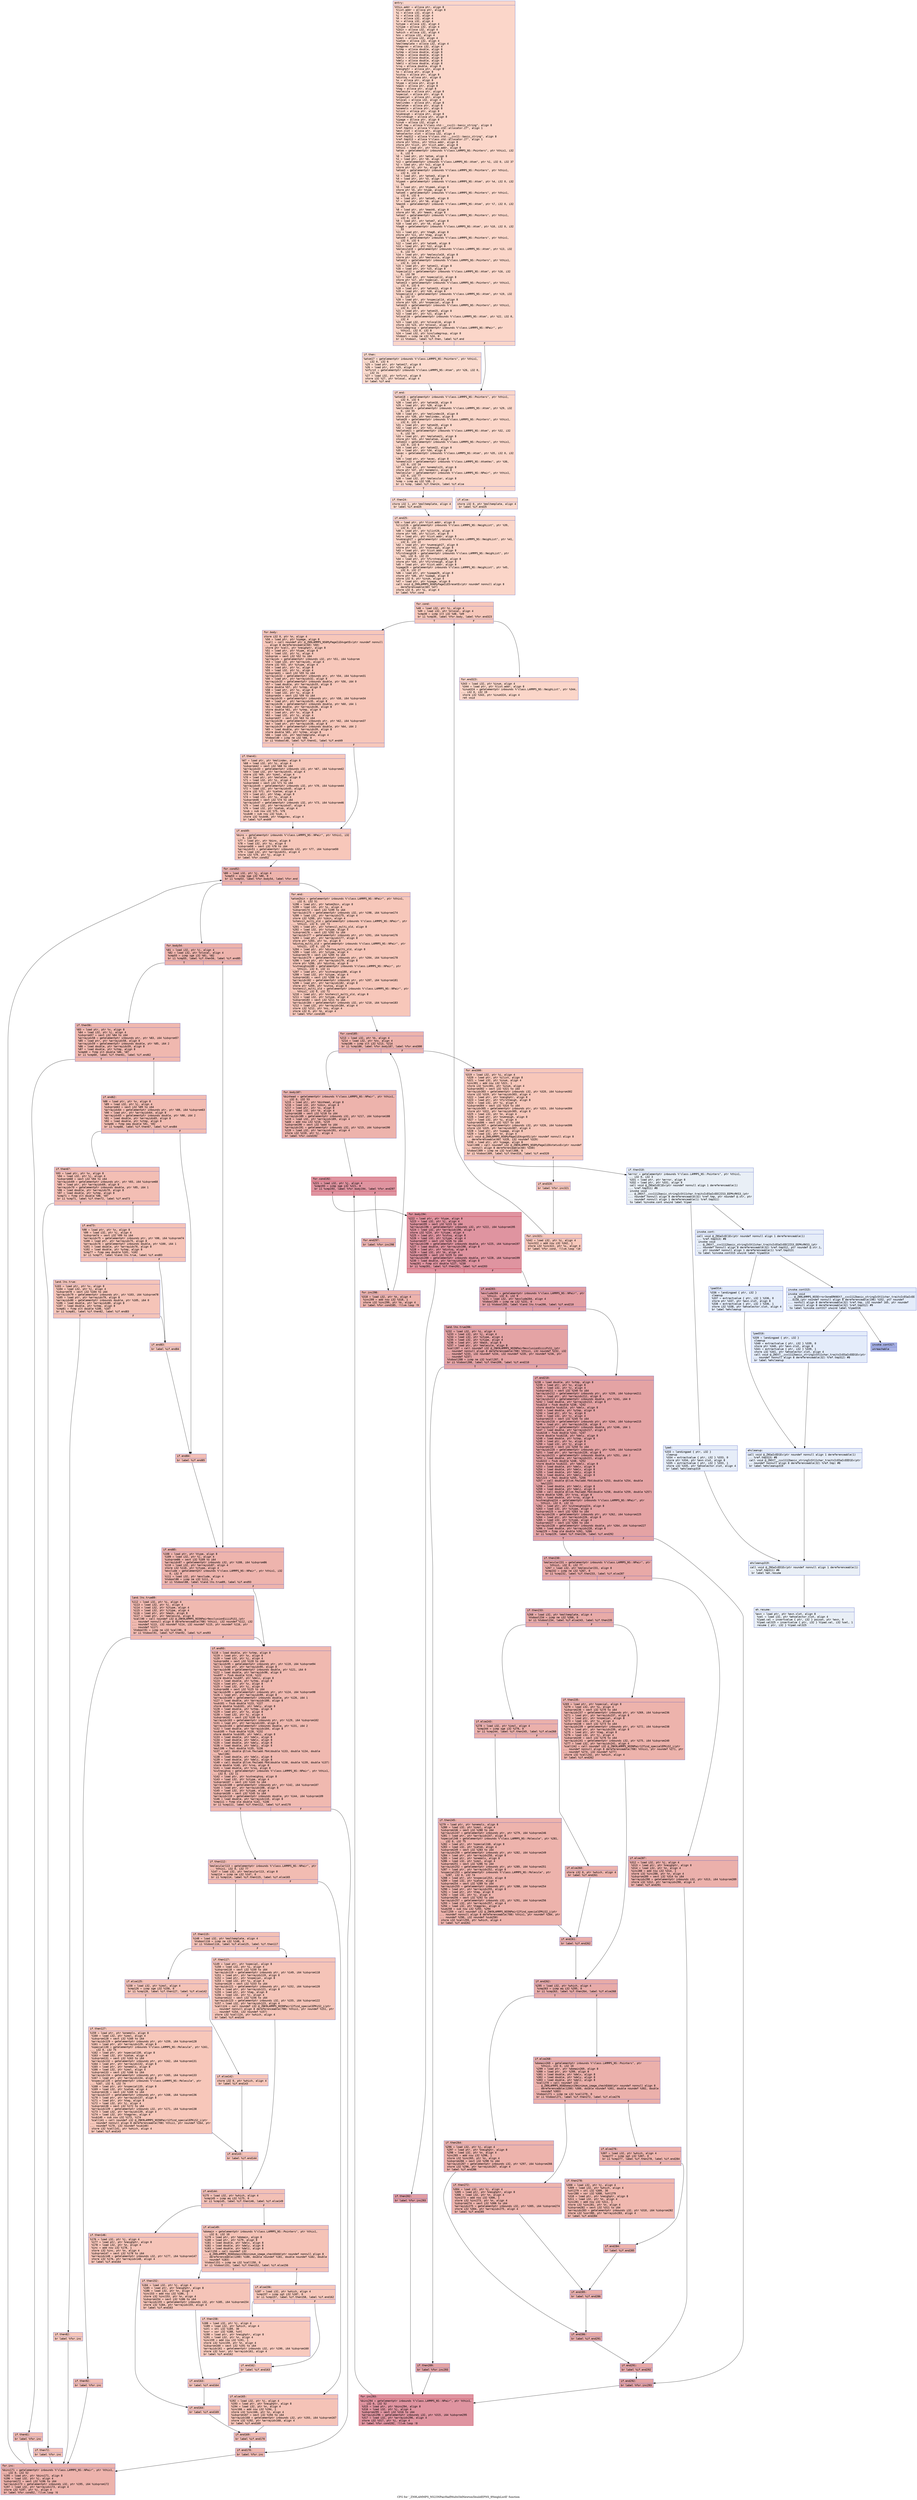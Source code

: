digraph "CFG for '_ZN9LAMMPS_NS23NPairHalfMultiOldNewton5buildEPNS_9NeighListE' function" {
	label="CFG for '_ZN9LAMMPS_NS23NPairHalfMultiOldNewton5buildEPNS_9NeighListE' function";

	Node0x55fd05c91c50 [shape=record,color="#3d50c3ff", style=filled, fillcolor="#f6a38570" fontname="Courier",label="{entry:\l|  %this.addr = alloca ptr, align 8\l  %list.addr = alloca ptr, align 8\l  %i = alloca i32, align 4\l  %j = alloca i32, align 4\l  %k = alloca i32, align 4\l  %n = alloca i32, align 4\l  %itype = alloca i32, align 4\l  %jtype = alloca i32, align 4\l  %ibin = alloca i32, align 4\l  %which = alloca i32, align 4\l  %ns = alloca i32, align 4\l  %imol = alloca i32, align 4\l  %iatom = alloca i32, align 4\l  %moltemplate = alloca i32, align 4\l  %tagprev = alloca i32, align 4\l  %xtmp = alloca double, align 8\l  %ytmp = alloca double, align 8\l  %ztmp = alloca double, align 8\l  %delx = alloca double, align 8\l  %dely = alloca double, align 8\l  %delz = alloca double, align 8\l  %rsq = alloca double, align 8\l  %neighptr = alloca ptr, align 8\l  %s = alloca ptr, align 8\l  %cutsq = alloca ptr, align 8\l  %distsq = alloca ptr, align 8\l  %x = alloca ptr, align 8\l  %type = alloca ptr, align 8\l  %mask = alloca ptr, align 8\l  %tag = alloca ptr, align 8\l  %molecule = alloca ptr, align 8\l  %special = alloca ptr, align 8\l  %nspecial = alloca ptr, align 8\l  %nlocal = alloca i32, align 4\l  %molindex = alloca ptr, align 8\l  %molatom = alloca ptr, align 8\l  %onemols = alloca ptr, align 8\l  %ilist = alloca ptr, align 8\l  %numneigh = alloca ptr, align 8\l  %firstneigh = alloca ptr, align 8\l  %ipage = alloca ptr, align 8\l  %inum = alloca i32, align 4\l  %ref.tmp = alloca %\"class.std::__cxx11::basic_string\", align 8\l  %ref.tmp311 = alloca %\"class.std::allocator.27\", align 1\l  %exn.slot = alloca ptr, align 8\l  %ehselector.slot = alloca i32, align 4\l  %ref.tmp312 = alloca %\"class.std::__cxx11::basic_string\", align 8\l  %ref.tmp313 = alloca %\"class.std::allocator.27\", align 1\l  store ptr %this, ptr %this.addr, align 8\l  store ptr %list, ptr %list.addr, align 8\l  %this1 = load ptr, ptr %this.addr, align 8\l  %atom = getelementptr inbounds %\"class.LAMMPS_NS::Pointers\", ptr %this1, i32\l... 0, i32 6\l  %0 = load ptr, ptr %atom, align 8\l  %1 = load ptr, ptr %0, align 8\l  %x2 = getelementptr inbounds %\"class.LAMMPS_NS::Atom\", ptr %1, i32 0, i32 37\l  %2 = load ptr, ptr %x2, align 8\l  store ptr %2, ptr %x, align 8\l  %atom3 = getelementptr inbounds %\"class.LAMMPS_NS::Pointers\", ptr %this1,\l... i32 0, i32 6\l  %3 = load ptr, ptr %atom3, align 8\l  %4 = load ptr, ptr %3, align 8\l  %type4 = getelementptr inbounds %\"class.LAMMPS_NS::Atom\", ptr %4, i32 0, i32\l... 34\l  %5 = load ptr, ptr %type4, align 8\l  store ptr %5, ptr %type, align 8\l  %atom5 = getelementptr inbounds %\"class.LAMMPS_NS::Pointers\", ptr %this1,\l... i32 0, i32 6\l  %6 = load ptr, ptr %atom5, align 8\l  %7 = load ptr, ptr %6, align 8\l  %mask6 = getelementptr inbounds %\"class.LAMMPS_NS::Atom\", ptr %7, i32 0, i32\l... 35\l  %8 = load ptr, ptr %mask6, align 8\l  store ptr %8, ptr %mask, align 8\l  %atom7 = getelementptr inbounds %\"class.LAMMPS_NS::Pointers\", ptr %this1,\l... i32 0, i32 6\l  %9 = load ptr, ptr %atom7, align 8\l  %10 = load ptr, ptr %9, align 8\l  %tag8 = getelementptr inbounds %\"class.LAMMPS_NS::Atom\", ptr %10, i32 0, i32\l... 33\l  %11 = load ptr, ptr %tag8, align 8\l  store ptr %11, ptr %tag, align 8\l  %atom9 = getelementptr inbounds %\"class.LAMMPS_NS::Pointers\", ptr %this1,\l... i32 0, i32 6\l  %12 = load ptr, ptr %atom9, align 8\l  %13 = load ptr, ptr %12, align 8\l  %molecule10 = getelementptr inbounds %\"class.LAMMPS_NS::Atom\", ptr %13, i32\l... 0, i32 54\l  %14 = load ptr, ptr %molecule10, align 8\l  store ptr %14, ptr %molecule, align 8\l  %atom11 = getelementptr inbounds %\"class.LAMMPS_NS::Pointers\", ptr %this1,\l... i32 0, i32 6\l  %15 = load ptr, ptr %atom11, align 8\l  %16 = load ptr, ptr %15, align 8\l  %special12 = getelementptr inbounds %\"class.LAMMPS_NS::Atom\", ptr %16, i32\l... 0, i32 58\l  %17 = load ptr, ptr %special12, align 8\l  store ptr %17, ptr %special, align 8\l  %atom13 = getelementptr inbounds %\"class.LAMMPS_NS::Pointers\", ptr %this1,\l... i32 0, i32 6\l  %18 = load ptr, ptr %atom13, align 8\l  %19 = load ptr, ptr %18, align 8\l  %nspecial14 = getelementptr inbounds %\"class.LAMMPS_NS::Atom\", ptr %19, i32\l... 0, i32 57\l  %20 = load ptr, ptr %nspecial14, align 8\l  store ptr %20, ptr %nspecial, align 8\l  %atom15 = getelementptr inbounds %\"class.LAMMPS_NS::Pointers\", ptr %this1,\l... i32 0, i32 6\l  %21 = load ptr, ptr %atom15, align 8\l  %22 = load ptr, ptr %21, align 8\l  %nlocal16 = getelementptr inbounds %\"class.LAMMPS_NS::Atom\", ptr %22, i32 0,\l... i32 4\l  %23 = load i32, ptr %nlocal16, align 8\l  store i32 %23, ptr %nlocal, align 4\l  %includegroup = getelementptr inbounds %\"class.LAMMPS_NS::NPair\", ptr\l... %this1, i32 0, i32 8\l  %24 = load i32, ptr %includegroup, align 8\l  %tobool = icmp ne i32 %24, 0\l  br i1 %tobool, label %if.then, label %if.end\l|{<s0>T|<s1>F}}"];
	Node0x55fd05c91c50:s0 -> Node0x55fd05c97640[tooltip="entry -> if.then\nProbability 62.50%" ];
	Node0x55fd05c91c50:s1 -> Node0x55fd05c976b0[tooltip="entry -> if.end\nProbability 37.50%" ];
	Node0x55fd05c97640 [shape=record,color="#3d50c3ff", style=filled, fillcolor="#f7ac8e70" fontname="Courier",label="{if.then:\l|  %atom17 = getelementptr inbounds %\"class.LAMMPS_NS::Pointers\", ptr %this1,\l... i32 0, i32 6\l  %25 = load ptr, ptr %atom17, align 8\l  %26 = load ptr, ptr %25, align 8\l  %nfirst = getelementptr inbounds %\"class.LAMMPS_NS::Atom\", ptr %26, i32 0,\l... i32 31\l  %27 = load i32, ptr %nfirst, align 8\l  store i32 %27, ptr %nlocal, align 4\l  br label %if.end\l}"];
	Node0x55fd05c97640 -> Node0x55fd05c976b0[tooltip="if.then -> if.end\nProbability 100.00%" ];
	Node0x55fd05c976b0 [shape=record,color="#3d50c3ff", style=filled, fillcolor="#f6a38570" fontname="Courier",label="{if.end:\l|  %atom18 = getelementptr inbounds %\"class.LAMMPS_NS::Pointers\", ptr %this1,\l... i32 0, i32 6\l  %28 = load ptr, ptr %atom18, align 8\l  %29 = load ptr, ptr %28, align 8\l  %molindex19 = getelementptr inbounds %\"class.LAMMPS_NS::Atom\", ptr %29, i32\l... 0, i32 55\l  %30 = load ptr, ptr %molindex19, align 8\l  store ptr %30, ptr %molindex, align 8\l  %atom20 = getelementptr inbounds %\"class.LAMMPS_NS::Pointers\", ptr %this1,\l... i32 0, i32 6\l  %31 = load ptr, ptr %atom20, align 8\l  %32 = load ptr, ptr %31, align 8\l  %molatom21 = getelementptr inbounds %\"class.LAMMPS_NS::Atom\", ptr %32, i32\l... 0, i32 56\l  %33 = load ptr, ptr %molatom21, align 8\l  store ptr %33, ptr %molatom, align 8\l  %atom22 = getelementptr inbounds %\"class.LAMMPS_NS::Pointers\", ptr %this1,\l... i32 0, i32 6\l  %34 = load ptr, ptr %atom22, align 8\l  %35 = load ptr, ptr %34, align 8\l  %avec = getelementptr inbounds %\"class.LAMMPS_NS::Atom\", ptr %35, i32 0, i32\l... 2\l  %36 = load ptr, ptr %avec, align 8\l  %onemols23 = getelementptr inbounds %\"class.LAMMPS_NS::AtomVec\", ptr %36,\l... i32 0, i32 24\l  %37 = load ptr, ptr %onemols23, align 8\l  store ptr %37, ptr %onemols, align 8\l  %molecular = getelementptr inbounds %\"class.LAMMPS_NS::NPair\", ptr %this1,\l... i32 0, i32 77\l  %38 = load i32, ptr %molecular, align 8\l  %cmp = icmp eq i32 %38, 2\l  br i1 %cmp, label %if.then24, label %if.else\l|{<s0>T|<s1>F}}"];
	Node0x55fd05c976b0:s0 -> Node0x55fd05c99900[tooltip="if.end -> if.then24\nProbability 50.00%" ];
	Node0x55fd05c976b0:s1 -> Node0x55fd05c99950[tooltip="if.end -> if.else\nProbability 50.00%" ];
	Node0x55fd05c99900 [shape=record,color="#3d50c3ff", style=filled, fillcolor="#f7ac8e70" fontname="Courier",label="{if.then24:\l|  store i32 1, ptr %moltemplate, align 4\l  br label %if.end25\l}"];
	Node0x55fd05c99900 -> Node0x55fd05c99b10[tooltip="if.then24 -> if.end25\nProbability 100.00%" ];
	Node0x55fd05c99950 [shape=record,color="#3d50c3ff", style=filled, fillcolor="#f7ac8e70" fontname="Courier",label="{if.else:\l|  store i32 0, ptr %moltemplate, align 4\l  br label %if.end25\l}"];
	Node0x55fd05c99950 -> Node0x55fd05c99b10[tooltip="if.else -> if.end25\nProbability 100.00%" ];
	Node0x55fd05c99b10 [shape=record,color="#3d50c3ff", style=filled, fillcolor="#f6a38570" fontname="Courier",label="{if.end25:\l|  %39 = load ptr, ptr %list.addr, align 8\l  %ilist26 = getelementptr inbounds %\"class.LAMMPS_NS::NeighList\", ptr %39,\l... i32 0, i32 21\l  %40 = load ptr, ptr %ilist26, align 8\l  store ptr %40, ptr %ilist, align 8\l  %41 = load ptr, ptr %list.addr, align 8\l  %numneigh27 = getelementptr inbounds %\"class.LAMMPS_NS::NeighList\", ptr %41,\l... i32 0, i32 22\l  %42 = load ptr, ptr %numneigh27, align 8\l  store ptr %42, ptr %numneigh, align 8\l  %43 = load ptr, ptr %list.addr, align 8\l  %firstneigh28 = getelementptr inbounds %\"class.LAMMPS_NS::NeighList\", ptr\l... %43, i32 0, i32 23\l  %44 = load ptr, ptr %firstneigh28, align 8\l  store ptr %44, ptr %firstneigh, align 8\l  %45 = load ptr, ptr %list.addr, align 8\l  %ipage29 = getelementptr inbounds %\"class.LAMMPS_NS::NeighList\", ptr %45,\l... i32 0, i32 27\l  %46 = load ptr, ptr %ipage29, align 8\l  store ptr %46, ptr %ipage, align 8\l  store i32 0, ptr %inum, align 4\l  %47 = load ptr, ptr %ipage, align 8\l  call void @_ZN9LAMMPS_NS6MyPageIiE5resetEv(ptr noundef nonnull align 8\l... dereferenceable(60) %47)\l  store i32 0, ptr %i, align 4\l  br label %for.cond\l}"];
	Node0x55fd05c99b10 -> Node0x55fd05c9b3b0[tooltip="if.end25 -> for.cond\nProbability 100.00%" ];
	Node0x55fd05c9b3b0 [shape=record,color="#3d50c3ff", style=filled, fillcolor="#ec7f6370" fontname="Courier",label="{for.cond:\l|  %48 = load i32, ptr %i, align 4\l  %49 = load i32, ptr %nlocal, align 4\l  %cmp30 = icmp slt i32 %48, %49\l  br i1 %cmp30, label %for.body, label %for.end323\l|{<s0>T|<s1>F}}"];
	Node0x55fd05c9b3b0:s0 -> Node0x55fd05c9b660[tooltip="for.cond -> for.body\nProbability 96.88%" ];
	Node0x55fd05c9b3b0:s1 -> Node0x55fd05c9b6e0[tooltip="for.cond -> for.end323\nProbability 3.12%" ];
	Node0x55fd05c9b660 [shape=record,color="#3d50c3ff", style=filled, fillcolor="#ec7f6370" fontname="Courier",label="{for.body:\l|  store i32 0, ptr %n, align 4\l  %50 = load ptr, ptr %ipage, align 8\l  %call = call noundef ptr @_ZN9LAMMPS_NS6MyPageIiE4vgetEv(ptr noundef nonnull\l... align 8 dereferenceable(60) %50)\l  store ptr %call, ptr %neighptr, align 8\l  %51 = load ptr, ptr %type, align 8\l  %52 = load i32, ptr %i, align 4\l  %idxprom = sext i32 %52 to i64\l  %arrayidx = getelementptr inbounds i32, ptr %51, i64 %idxprom\l  %53 = load i32, ptr %arrayidx, align 4\l  store i32 %53, ptr %itype, align 4\l  %54 = load ptr, ptr %x, align 8\l  %55 = load i32, ptr %i, align 4\l  %idxprom31 = sext i32 %55 to i64\l  %arrayidx32 = getelementptr inbounds ptr, ptr %54, i64 %idxprom31\l  %56 = load ptr, ptr %arrayidx32, align 8\l  %arrayidx33 = getelementptr inbounds double, ptr %56, i64 0\l  %57 = load double, ptr %arrayidx33, align 8\l  store double %57, ptr %xtmp, align 8\l  %58 = load ptr, ptr %x, align 8\l  %59 = load i32, ptr %i, align 4\l  %idxprom34 = sext i32 %59 to i64\l  %arrayidx35 = getelementptr inbounds ptr, ptr %58, i64 %idxprom34\l  %60 = load ptr, ptr %arrayidx35, align 8\l  %arrayidx36 = getelementptr inbounds double, ptr %60, i64 1\l  %61 = load double, ptr %arrayidx36, align 8\l  store double %61, ptr %ytmp, align 8\l  %62 = load ptr, ptr %x, align 8\l  %63 = load i32, ptr %i, align 4\l  %idxprom37 = sext i32 %63 to i64\l  %arrayidx38 = getelementptr inbounds ptr, ptr %62, i64 %idxprom37\l  %64 = load ptr, ptr %arrayidx38, align 8\l  %arrayidx39 = getelementptr inbounds double, ptr %64, i64 2\l  %65 = load double, ptr %arrayidx39, align 8\l  store double %65, ptr %ztmp, align 8\l  %66 = load i32, ptr %moltemplate, align 4\l  %tobool40 = icmp ne i32 %66, 0\l  br i1 %tobool40, label %if.then41, label %if.end49\l|{<s0>T|<s1>F}}"];
	Node0x55fd05c9b660:s0 -> Node0x55fd05c9d5c0[tooltip="for.body -> if.then41\nProbability 62.50%" ];
	Node0x55fd05c9b660:s1 -> Node0x55fd05c9d6a0[tooltip="for.body -> if.end49\nProbability 37.50%" ];
	Node0x55fd05c9d5c0 [shape=record,color="#3d50c3ff", style=filled, fillcolor="#ed836670" fontname="Courier",label="{if.then41:\l|  %67 = load ptr, ptr %molindex, align 8\l  %68 = load i32, ptr %i, align 4\l  %idxprom42 = sext i32 %68 to i64\l  %arrayidx43 = getelementptr inbounds i32, ptr %67, i64 %idxprom42\l  %69 = load i32, ptr %arrayidx43, align 4\l  store i32 %69, ptr %imol, align 4\l  %70 = load ptr, ptr %molatom, align 8\l  %71 = load i32, ptr %i, align 4\l  %idxprom44 = sext i32 %71 to i64\l  %arrayidx45 = getelementptr inbounds i32, ptr %70, i64 %idxprom44\l  %72 = load i32, ptr %arrayidx45, align 4\l  store i32 %72, ptr %iatom, align 4\l  %73 = load ptr, ptr %tag, align 8\l  %74 = load i32, ptr %i, align 4\l  %idxprom46 = sext i32 %74 to i64\l  %arrayidx47 = getelementptr inbounds i32, ptr %73, i64 %idxprom46\l  %75 = load i32, ptr %arrayidx47, align 4\l  %76 = load i32, ptr %iatom, align 4\l  %sub = sub nsw i32 %75, %76\l  %sub48 = sub nsw i32 %sub, 1\l  store i32 %sub48, ptr %tagprev, align 4\l  br label %if.end49\l}"];
	Node0x55fd05c9d5c0 -> Node0x55fd05c9d6a0[tooltip="if.then41 -> if.end49\nProbability 100.00%" ];
	Node0x55fd05c9d6a0 [shape=record,color="#3d50c3ff", style=filled, fillcolor="#ec7f6370" fontname="Courier",label="{if.end49:\l|  %bins = getelementptr inbounds %\"class.LAMMPS_NS::NPair\", ptr %this1, i32\l... 0, i32 52\l  %77 = load ptr, ptr %bins, align 8\l  %78 = load i32, ptr %i, align 4\l  %idxprom50 = sext i32 %78 to i64\l  %arrayidx51 = getelementptr inbounds i32, ptr %77, i64 %idxprom50\l  %79 = load i32, ptr %arrayidx51, align 4\l  store i32 %79, ptr %j, align 4\l  br label %for.cond52\l}"];
	Node0x55fd05c9d6a0 -> Node0x55fd05c9e9d0[tooltip="if.end49 -> for.cond52\nProbability 100.00%" ];
	Node0x55fd05c9e9d0 [shape=record,color="#3d50c3ff", style=filled, fillcolor="#d6524470" fontname="Courier",label="{for.cond52:\l|  %80 = load i32, ptr %j, align 4\l  %cmp53 = icmp sge i32 %80, 0\l  br i1 %cmp53, label %for.body54, label %for.end\l|{<s0>T|<s1>F}}"];
	Node0x55fd05c9e9d0:s0 -> Node0x55fd05c9ebf0[tooltip="for.cond52 -> for.body54\nProbability 96.88%" ];
	Node0x55fd05c9e9d0:s1 -> Node0x55fd05c9ec70[tooltip="for.cond52 -> for.end\nProbability 3.12%" ];
	Node0x55fd05c9ebf0 [shape=record,color="#3d50c3ff", style=filled, fillcolor="#d6524470" fontname="Courier",label="{for.body54:\l|  %81 = load i32, ptr %j, align 4\l  %82 = load i32, ptr %nlocal, align 4\l  %cmp55 = icmp sge i32 %81, %82\l  br i1 %cmp55, label %if.then56, label %if.end85\l|{<s0>T|<s1>F}}"];
	Node0x55fd05c9ebf0:s0 -> Node0x55fd05c9ef40[tooltip="for.body54 -> if.then56\nProbability 50.00%" ];
	Node0x55fd05c9ebf0:s1 -> Node0x55fd05c9efc0[tooltip="for.body54 -> if.end85\nProbability 50.00%" ];
	Node0x55fd05c9ef40 [shape=record,color="#3d50c3ff", style=filled, fillcolor="#dc5d4a70" fontname="Courier",label="{if.then56:\l|  %83 = load ptr, ptr %x, align 8\l  %84 = load i32, ptr %j, align 4\l  %idxprom57 = sext i32 %84 to i64\l  %arrayidx58 = getelementptr inbounds ptr, ptr %83, i64 %idxprom57\l  %85 = load ptr, ptr %arrayidx58, align 8\l  %arrayidx59 = getelementptr inbounds double, ptr %85, i64 2\l  %86 = load double, ptr %arrayidx59, align 8\l  %87 = load double, ptr %ztmp, align 8\l  %cmp60 = fcmp olt double %86, %87\l  br i1 %cmp60, label %if.then61, label %if.end62\l|{<s0>T|<s1>F}}"];
	Node0x55fd05c9ef40:s0 -> Node0x55fd05c9f6c0[tooltip="if.then56 -> if.then61\nProbability 50.00%" ];
	Node0x55fd05c9ef40:s1 -> Node0x55fd05c9f740[tooltip="if.then56 -> if.end62\nProbability 50.00%" ];
	Node0x55fd05c9f6c0 [shape=record,color="#3d50c3ff", style=filled, fillcolor="#e1675170" fontname="Courier",label="{if.then61:\l|  br label %for.inc\l}"];
	Node0x55fd05c9f6c0 -> Node0x55fd05c9f8d0[tooltip="if.then61 -> for.inc\nProbability 100.00%" ];
	Node0x55fd05c9f740 [shape=record,color="#3d50c3ff", style=filled, fillcolor="#e1675170" fontname="Courier",label="{if.end62:\l|  %88 = load ptr, ptr %x, align 8\l  %89 = load i32, ptr %j, align 4\l  %idxprom63 = sext i32 %89 to i64\l  %arrayidx64 = getelementptr inbounds ptr, ptr %88, i64 %idxprom63\l  %90 = load ptr, ptr %arrayidx64, align 8\l  %arrayidx65 = getelementptr inbounds double, ptr %90, i64 2\l  %91 = load double, ptr %arrayidx65, align 8\l  %92 = load double, ptr %ztmp, align 8\l  %cmp66 = fcmp oeq double %91, %92\l  br i1 %cmp66, label %if.then67, label %if.end84\l|{<s0>T|<s1>F}}"];
	Node0x55fd05c9f740:s0 -> Node0x55fd05c9ff20[tooltip="if.end62 -> if.then67\nProbability 62.50%" ];
	Node0x55fd05c9f740:s1 -> Node0x55fd05c9ffa0[tooltip="if.end62 -> if.end84\nProbability 37.50%" ];
	Node0x55fd05c9ff20 [shape=record,color="#3d50c3ff", style=filled, fillcolor="#e36c5570" fontname="Courier",label="{if.then67:\l|  %93 = load ptr, ptr %x, align 8\l  %94 = load i32, ptr %j, align 4\l  %idxprom68 = sext i32 %94 to i64\l  %arrayidx69 = getelementptr inbounds ptr, ptr %93, i64 %idxprom68\l  %95 = load ptr, ptr %arrayidx69, align 8\l  %arrayidx70 = getelementptr inbounds double, ptr %95, i64 1\l  %96 = load double, ptr %arrayidx70, align 8\l  %97 = load double, ptr %ytmp, align 8\l  %cmp71 = fcmp olt double %96, %97\l  br i1 %cmp71, label %if.then72, label %if.end73\l|{<s0>T|<s1>F}}"];
	Node0x55fd05c9ff20:s0 -> Node0x55fd05c9ab90[tooltip="if.then67 -> if.then72\nProbability 50.00%" ];
	Node0x55fd05c9ff20:s1 -> Node0x55fd05c9ac10[tooltip="if.then67 -> if.end73\nProbability 50.00%" ];
	Node0x55fd05c9ab90 [shape=record,color="#3d50c3ff", style=filled, fillcolor="#e8765c70" fontname="Courier",label="{if.then72:\l|  br label %for.inc\l}"];
	Node0x55fd05c9ab90 -> Node0x55fd05c9f8d0[tooltip="if.then72 -> for.inc\nProbability 100.00%" ];
	Node0x55fd05c9ac10 [shape=record,color="#3d50c3ff", style=filled, fillcolor="#e8765c70" fontname="Courier",label="{if.end73:\l|  %98 = load ptr, ptr %x, align 8\l  %99 = load i32, ptr %j, align 4\l  %idxprom74 = sext i32 %99 to i64\l  %arrayidx75 = getelementptr inbounds ptr, ptr %98, i64 %idxprom74\l  %100 = load ptr, ptr %arrayidx75, align 8\l  %arrayidx76 = getelementptr inbounds double, ptr %100, i64 1\l  %101 = load double, ptr %arrayidx76, align 8\l  %102 = load double, ptr %ytmp, align 8\l  %cmp77 = fcmp oeq double %101, %102\l  br i1 %cmp77, label %land.lhs.true, label %if.end83\l|{<s0>T|<s1>F}}"];
	Node0x55fd05c9ac10:s0 -> Node0x55fd05ca1690[tooltip="if.end73 -> land.lhs.true\nProbability 62.50%" ];
	Node0x55fd05c9ac10:s1 -> Node0x55fd05ca1710[tooltip="if.end73 -> if.end83\nProbability 37.50%" ];
	Node0x55fd05ca1690 [shape=record,color="#3d50c3ff", style=filled, fillcolor="#e97a5f70" fontname="Courier",label="{land.lhs.true:\l|  %103 = load ptr, ptr %x, align 8\l  %104 = load i32, ptr %j, align 4\l  %idxprom78 = sext i32 %104 to i64\l  %arrayidx79 = getelementptr inbounds ptr, ptr %103, i64 %idxprom78\l  %105 = load ptr, ptr %arrayidx79, align 8\l  %arrayidx80 = getelementptr inbounds double, ptr %105, i64 0\l  %106 = load double, ptr %arrayidx80, align 8\l  %107 = load double, ptr %xtmp, align 8\l  %cmp81 = fcmp olt double %106, %107\l  br i1 %cmp81, label %if.then82, label %if.end83\l|{<s0>T|<s1>F}}"];
	Node0x55fd05ca1690:s0 -> Node0x55fd05ca1db0[tooltip="land.lhs.true -> if.then82\nProbability 50.00%" ];
	Node0x55fd05ca1690:s1 -> Node0x55fd05ca1710[tooltip="land.lhs.true -> if.end83\nProbability 50.00%" ];
	Node0x55fd05ca1db0 [shape=record,color="#3d50c3ff", style=filled, fillcolor="#ed836670" fontname="Courier",label="{if.then82:\l|  br label %for.inc\l}"];
	Node0x55fd05ca1db0 -> Node0x55fd05c9f8d0[tooltip="if.then82 -> for.inc\nProbability 100.00%" ];
	Node0x55fd05ca1710 [shape=record,color="#3d50c3ff", style=filled, fillcolor="#e97a5f70" fontname="Courier",label="{if.end83:\l|  br label %if.end84\l}"];
	Node0x55fd05ca1710 -> Node0x55fd05c9ffa0[tooltip="if.end83 -> if.end84\nProbability 100.00%" ];
	Node0x55fd05c9ffa0 [shape=record,color="#3d50c3ff", style=filled, fillcolor="#e36c5570" fontname="Courier",label="{if.end84:\l|  br label %if.end85\l}"];
	Node0x55fd05c9ffa0 -> Node0x55fd05c9efc0[tooltip="if.end84 -> if.end85\nProbability 100.00%" ];
	Node0x55fd05c9efc0 [shape=record,color="#3d50c3ff", style=filled, fillcolor="#d8564670" fontname="Courier",label="{if.end85:\l|  %108 = load ptr, ptr %type, align 8\l  %109 = load i32, ptr %j, align 4\l  %idxprom86 = sext i32 %109 to i64\l  %arrayidx87 = getelementptr inbounds i32, ptr %108, i64 %idxprom86\l  %110 = load i32, ptr %arrayidx87, align 4\l  store i32 %110, ptr %jtype, align 4\l  %exclude = getelementptr inbounds %\"class.LAMMPS_NS::NPair\", ptr %this1, i32\l... 0, i32 9\l  %111 = load i32, ptr %exclude, align 4\l  %tobool88 = icmp ne i32 %111, 0\l  br i1 %tobool88, label %land.lhs.true89, label %if.end93\l|{<s0>T|<s1>F}}"];
	Node0x55fd05c9efc0:s0 -> Node0x55fd05ca2610[tooltip="if.end85 -> land.lhs.true89\nProbability 62.50%" ];
	Node0x55fd05c9efc0:s1 -> Node0x55fd05ca2690[tooltip="if.end85 -> if.end93\nProbability 37.50%" ];
	Node0x55fd05ca2610 [shape=record,color="#3d50c3ff", style=filled, fillcolor="#de614d70" fontname="Courier",label="{land.lhs.true89:\l|  %112 = load i32, ptr %i, align 4\l  %113 = load i32, ptr %j, align 4\l  %114 = load i32, ptr %itype, align 4\l  %115 = load i32, ptr %jtype, align 4\l  %116 = load ptr, ptr %mask, align 8\l  %117 = load ptr, ptr %molecule, align 8\l  %call90 = call noundef i32 @_ZNK9LAMMPS_NS5NPair9exclusionEiiiiPiS1_(ptr\l... noundef nonnull align 8 dereferenceable(708) %this1, i32 noundef %112, i32\l... noundef %113, i32 noundef %114, i32 noundef %115, ptr noundef %116, ptr\l... noundef %117)\l  %tobool91 = icmp ne i32 %call90, 0\l  br i1 %tobool91, label %if.then92, label %if.end93\l|{<s0>T|<s1>F}}"];
	Node0x55fd05ca2610:s0 -> Node0x55fd05ca2df0[tooltip="land.lhs.true89 -> if.then92\nProbability 62.50%" ];
	Node0x55fd05ca2610:s1 -> Node0x55fd05ca2690[tooltip="land.lhs.true89 -> if.end93\nProbability 37.50%" ];
	Node0x55fd05ca2df0 [shape=record,color="#3d50c3ff", style=filled, fillcolor="#e1675170" fontname="Courier",label="{if.then92:\l|  br label %for.inc\l}"];
	Node0x55fd05ca2df0 -> Node0x55fd05c9f8d0[tooltip="if.then92 -> for.inc\nProbability 100.00%" ];
	Node0x55fd05ca2690 [shape=record,color="#3d50c3ff", style=filled, fillcolor="#de614d70" fontname="Courier",label="{if.end93:\l|  %118 = load double, ptr %xtmp, align 8\l  %119 = load ptr, ptr %x, align 8\l  %120 = load i32, ptr %j, align 4\l  %idxprom94 = sext i32 %120 to i64\l  %arrayidx95 = getelementptr inbounds ptr, ptr %119, i64 %idxprom94\l  %121 = load ptr, ptr %arrayidx95, align 8\l  %arrayidx96 = getelementptr inbounds double, ptr %121, i64 0\l  %122 = load double, ptr %arrayidx96, align 8\l  %sub97 = fsub double %118, %122\l  store double %sub97, ptr %delx, align 8\l  %123 = load double, ptr %ytmp, align 8\l  %124 = load ptr, ptr %x, align 8\l  %125 = load i32, ptr %j, align 4\l  %idxprom98 = sext i32 %125 to i64\l  %arrayidx99 = getelementptr inbounds ptr, ptr %124, i64 %idxprom98\l  %126 = load ptr, ptr %arrayidx99, align 8\l  %arrayidx100 = getelementptr inbounds double, ptr %126, i64 1\l  %127 = load double, ptr %arrayidx100, align 8\l  %sub101 = fsub double %123, %127\l  store double %sub101, ptr %dely, align 8\l  %128 = load double, ptr %ztmp, align 8\l  %129 = load ptr, ptr %x, align 8\l  %130 = load i32, ptr %j, align 4\l  %idxprom102 = sext i32 %130 to i64\l  %arrayidx103 = getelementptr inbounds ptr, ptr %129, i64 %idxprom102\l  %131 = load ptr, ptr %arrayidx103, align 8\l  %arrayidx104 = getelementptr inbounds double, ptr %131, i64 2\l  %132 = load double, ptr %arrayidx104, align 8\l  %sub105 = fsub double %128, %132\l  store double %sub105, ptr %delz, align 8\l  %133 = load double, ptr %delx, align 8\l  %134 = load double, ptr %delx, align 8\l  %135 = load double, ptr %dely, align 8\l  %136 = load double, ptr %dely, align 8\l  %mul106 = fmul double %135, %136\l  %137 = call double @llvm.fmuladd.f64(double %133, double %134, double\l... %mul106)\l  %138 = load double, ptr %delz, align 8\l  %139 = load double, ptr %delz, align 8\l  %140 = call double @llvm.fmuladd.f64(double %138, double %139, double %137)\l  store double %140, ptr %rsq, align 8\l  %141 = load double, ptr %rsq, align 8\l  %cutneighsq = getelementptr inbounds %\"class.LAMMPS_NS::NPair\", ptr %this1,\l... i32 0, i32 11\l  %142 = load ptr, ptr %cutneighsq, align 8\l  %143 = load i32, ptr %itype, align 4\l  %idxprom107 = sext i32 %143 to i64\l  %arrayidx108 = getelementptr inbounds ptr, ptr %142, i64 %idxprom107\l  %144 = load ptr, ptr %arrayidx108, align 8\l  %145 = load i32, ptr %jtype, align 4\l  %idxprom109 = sext i32 %145 to i64\l  %arrayidx110 = getelementptr inbounds double, ptr %144, i64 %idxprom109\l  %146 = load double, ptr %arrayidx110, align 8\l  %cmp111 = fcmp ole double %141, %146\l  br i1 %cmp111, label %if.then112, label %if.end170\l|{<s0>T|<s1>F}}"];
	Node0x55fd05ca2690:s0 -> Node0x55fd05ca5f20[tooltip="if.end93 -> if.then112\nProbability 50.00%" ];
	Node0x55fd05ca2690:s1 -> Node0x55fd05ca5fa0[tooltip="if.end93 -> if.end170\nProbability 50.00%" ];
	Node0x55fd05ca5f20 [shape=record,color="#3d50c3ff", style=filled, fillcolor="#e1675170" fontname="Courier",label="{if.then112:\l|  %molecular113 = getelementptr inbounds %\"class.LAMMPS_NS::NPair\", ptr\l... %this1, i32 0, i32 77\l  %147 = load i32, ptr %molecular113, align 8\l  %cmp114 = icmp ne i32 %147, 0\l  br i1 %cmp114, label %if.then115, label %if.else165\l|{<s0>T|<s1>F}}"];
	Node0x55fd05ca5f20:s0 -> Node0x55fd05ca62d0[tooltip="if.then112 -> if.then115\nProbability 62.50%" ];
	Node0x55fd05ca5f20:s1 -> Node0x55fd05ca6350[tooltip="if.then112 -> if.else165\nProbability 37.50%" ];
	Node0x55fd05ca62d0 [shape=record,color="#3d50c3ff", style=filled, fillcolor="#e5705870" fontname="Courier",label="{if.then115:\l|  %148 = load i32, ptr %moltemplate, align 4\l  %tobool116 = icmp ne i32 %148, 0\l  br i1 %tobool116, label %if.else125, label %if.then117\l|{<s0>T|<s1>F}}"];
	Node0x55fd05ca62d0:s0 -> Node0x55fd05ca6620[tooltip="if.then115 -> if.else125\nProbability 62.50%" ];
	Node0x55fd05ca62d0:s1 -> Node0x55fd05c9be50[tooltip="if.then115 -> if.then117\nProbability 37.50%" ];
	Node0x55fd05c9be50 [shape=record,color="#3d50c3ff", style=filled, fillcolor="#e97a5f70" fontname="Courier",label="{if.then117:\l|  %149 = load ptr, ptr %special, align 8\l  %150 = load i32, ptr %i, align 4\l  %idxprom118 = sext i32 %150 to i64\l  %arrayidx119 = getelementptr inbounds ptr, ptr %149, i64 %idxprom118\l  %151 = load ptr, ptr %arrayidx119, align 8\l  %152 = load ptr, ptr %nspecial, align 8\l  %153 = load i32, ptr %i, align 4\l  %idxprom120 = sext i32 %153 to i64\l  %arrayidx121 = getelementptr inbounds ptr, ptr %152, i64 %idxprom120\l  %154 = load ptr, ptr %arrayidx121, align 8\l  %155 = load ptr, ptr %tag, align 8\l  %156 = load i32, ptr %j, align 4\l  %idxprom122 = sext i32 %156 to i64\l  %arrayidx123 = getelementptr inbounds i32, ptr %155, i64 %idxprom122\l  %157 = load i32, ptr %arrayidx123, align 4\l  %call124 = call noundef i32 @_ZNK9LAMMPS_NS5NPair12find_specialEPKiS2_i(ptr\l... noundef nonnull align 8 dereferenceable(708) %this1, ptr noundef %151, ptr\l... noundef %154, i32 noundef %157)\l  store i32 %call124, ptr %which, align 4\l  br label %if.end144\l}"];
	Node0x55fd05c9be50 -> Node0x55fd05ca7fc0[tooltip="if.then117 -> if.end144\nProbability 100.00%" ];
	Node0x55fd05ca6620 [shape=record,color="#3d50c3ff", style=filled, fillcolor="#e8765c70" fontname="Courier",label="{if.else125:\l|  %158 = load i32, ptr %imol, align 4\l  %cmp126 = icmp sge i32 %158, 0\l  br i1 %cmp126, label %if.then127, label %if.else142\l|{<s0>T|<s1>F}}"];
	Node0x55fd05ca6620:s0 -> Node0x55fd05ca81f0[tooltip="if.else125 -> if.then127\nProbability 50.00%" ];
	Node0x55fd05ca6620:s1 -> Node0x55fd05ca8270[tooltip="if.else125 -> if.else142\nProbability 50.00%" ];
	Node0x55fd05ca81f0 [shape=record,color="#3d50c3ff", style=filled, fillcolor="#ec7f6370" fontname="Courier",label="{if.then127:\l|  %159 = load ptr, ptr %onemols, align 8\l  %160 = load i32, ptr %imol, align 4\l  %idxprom128 = sext i32 %160 to i64\l  %arrayidx129 = getelementptr inbounds ptr, ptr %159, i64 %idxprom128\l  %161 = load ptr, ptr %arrayidx129, align 8\l  %special130 = getelementptr inbounds %\"class.LAMMPS_NS::Molecule\", ptr %161,\l... i32 0, i32 75\l  %162 = load ptr, ptr %special130, align 8\l  %163 = load i32, ptr %iatom, align 4\l  %idxprom131 = sext i32 %163 to i64\l  %arrayidx132 = getelementptr inbounds ptr, ptr %162, i64 %idxprom131\l  %164 = load ptr, ptr %arrayidx132, align 8\l  %165 = load ptr, ptr %onemols, align 8\l  %166 = load i32, ptr %imol, align 4\l  %idxprom133 = sext i32 %166 to i64\l  %arrayidx134 = getelementptr inbounds ptr, ptr %165, i64 %idxprom133\l  %167 = load ptr, ptr %arrayidx134, align 8\l  %nspecial135 = getelementptr inbounds %\"class.LAMMPS_NS::Molecule\", ptr\l... %167, i32 0, i32 74\l  %168 = load ptr, ptr %nspecial135, align 8\l  %169 = load i32, ptr %iatom, align 4\l  %idxprom136 = sext i32 %169 to i64\l  %arrayidx137 = getelementptr inbounds ptr, ptr %168, i64 %idxprom136\l  %170 = load ptr, ptr %arrayidx137, align 8\l  %171 = load ptr, ptr %tag, align 8\l  %172 = load i32, ptr %j, align 4\l  %idxprom138 = sext i32 %172 to i64\l  %arrayidx139 = getelementptr inbounds i32, ptr %171, i64 %idxprom138\l  %173 = load i32, ptr %arrayidx139, align 4\l  %174 = load i32, ptr %tagprev, align 4\l  %sub140 = sub nsw i32 %173, %174\l  %call141 = call noundef i32 @_ZNK9LAMMPS_NS5NPair12find_specialEPKiS2_i(ptr\l... noundef nonnull align 8 dereferenceable(708) %this1, ptr noundef %164, ptr\l... noundef %170, i32 noundef %sub140)\l  store i32 %call141, ptr %which, align 4\l  br label %if.end143\l}"];
	Node0x55fd05ca81f0 -> Node0x55fd05ca98c0[tooltip="if.then127 -> if.end143\nProbability 100.00%" ];
	Node0x55fd05ca8270 [shape=record,color="#3d50c3ff", style=filled, fillcolor="#ec7f6370" fontname="Courier",label="{if.else142:\l|  store i32 0, ptr %which, align 4\l  br label %if.end143\l}"];
	Node0x55fd05ca8270 -> Node0x55fd05ca98c0[tooltip="if.else142 -> if.end143\nProbability 100.00%" ];
	Node0x55fd05ca98c0 [shape=record,color="#3d50c3ff", style=filled, fillcolor="#e8765c70" fontname="Courier",label="{if.end143:\l|  br label %if.end144\l}"];
	Node0x55fd05ca98c0 -> Node0x55fd05ca7fc0[tooltip="if.end143 -> if.end144\nProbability 100.00%" ];
	Node0x55fd05ca7fc0 [shape=record,color="#3d50c3ff", style=filled, fillcolor="#e5705870" fontname="Courier",label="{if.end144:\l|  %175 = load i32, ptr %which, align 4\l  %cmp145 = icmp eq i32 %175, 0\l  br i1 %cmp145, label %if.then146, label %if.else149\l|{<s0>T|<s1>F}}"];
	Node0x55fd05ca7fc0:s0 -> Node0x55fd05ca9c10[tooltip="if.end144 -> if.then146\nProbability 37.50%" ];
	Node0x55fd05ca7fc0:s1 -> Node0x55fd05ca9c90[tooltip="if.end144 -> if.else149\nProbability 62.50%" ];
	Node0x55fd05ca9c10 [shape=record,color="#3d50c3ff", style=filled, fillcolor="#e97a5f70" fontname="Courier",label="{if.then146:\l|  %176 = load i32, ptr %j, align 4\l  %177 = load ptr, ptr %neighptr, align 8\l  %178 = load i32, ptr %n, align 4\l  %inc = add nsw i32 %178, 1\l  store i32 %inc, ptr %n, align 4\l  %idxprom147 = sext i32 %178 to i64\l  %arrayidx148 = getelementptr inbounds i32, ptr %177, i64 %idxprom147\l  store i32 %176, ptr %arrayidx148, align 4\l  br label %if.end164\l}"];
	Node0x55fd05ca9c10 -> Node0x55fd05caa2a0[tooltip="if.then146 -> if.end164\nProbability 100.00%" ];
	Node0x55fd05ca9c90 [shape=record,color="#3d50c3ff", style=filled, fillcolor="#e8765c70" fontname="Courier",label="{if.else149:\l|  %domain = getelementptr inbounds %\"class.LAMMPS_NS::Pointers\", ptr %this1,\l... i32 0, i32 10\l  %179 = load ptr, ptr %domain, align 8\l  %180 = load ptr, ptr %179, align 8\l  %181 = load double, ptr %delx, align 8\l  %182 = load double, ptr %dely, align 8\l  %183 = load double, ptr %delz, align 8\l  %call150 = call noundef i32\l... @_ZN9LAMMPS_NS6Domain19minimum_image_checkEddd(ptr noundef nonnull align 8\l... dereferenceable(1200) %180, double noundef %181, double noundef %182, double\l... noundef %183)\l  %tobool151 = icmp ne i32 %call150, 0\l  br i1 %tobool151, label %if.then152, label %if.else156\l|{<s0>T|<s1>F}}"];
	Node0x55fd05ca9c90:s0 -> Node0x55fd05caa9f0[tooltip="if.else149 -> if.then152\nProbability 62.50%" ];
	Node0x55fd05ca9c90:s1 -> Node0x55fd05caaad0[tooltip="if.else149 -> if.else156\nProbability 37.50%" ];
	Node0x55fd05caa9f0 [shape=record,color="#3d50c3ff", style=filled, fillcolor="#e97a5f70" fontname="Courier",label="{if.then152:\l|  %184 = load i32, ptr %j, align 4\l  %185 = load ptr, ptr %neighptr, align 8\l  %186 = load i32, ptr %n, align 4\l  %inc153 = add nsw i32 %186, 1\l  store i32 %inc153, ptr %n, align 4\l  %idxprom154 = sext i32 %186 to i64\l  %arrayidx155 = getelementptr inbounds i32, ptr %185, i64 %idxprom154\l  store i32 %184, ptr %arrayidx155, align 4\l  br label %if.end163\l}"];
	Node0x55fd05caa9f0 -> Node0x55fd05cab120[tooltip="if.then152 -> if.end163\nProbability 100.00%" ];
	Node0x55fd05caaad0 [shape=record,color="#3d50c3ff", style=filled, fillcolor="#ed836670" fontname="Courier",label="{if.else156:\l|  %187 = load i32, ptr %which, align 4\l  %cmp157 = icmp sgt i32 %187, 0\l  br i1 %cmp157, label %if.then158, label %if.end162\l|{<s0>T|<s1>F}}"];
	Node0x55fd05caaad0:s0 -> Node0x55fd05cab340[tooltip="if.else156 -> if.then158\nProbability 62.50%" ];
	Node0x55fd05caaad0:s1 -> Node0x55fd05cab3c0[tooltip="if.else156 -> if.end162\nProbability 37.50%" ];
	Node0x55fd05cab340 [shape=record,color="#3d50c3ff", style=filled, fillcolor="#ef886b70" fontname="Courier",label="{if.then158:\l|  %188 = load i32, ptr %j, align 4\l  %189 = load i32, ptr %which, align 4\l  %shl = shl i32 %189, 30\l  %xor = xor i32 %188, %shl\l  %190 = load ptr, ptr %neighptr, align 8\l  %191 = load i32, ptr %n, align 4\l  %inc159 = add nsw i32 %191, 1\l  store i32 %inc159, ptr %n, align 4\l  %idxprom160 = sext i32 %191 to i64\l  %arrayidx161 = getelementptr inbounds i32, ptr %190, i64 %idxprom160\l  store i32 %xor, ptr %arrayidx161, align 4\l  br label %if.end162\l}"];
	Node0x55fd05cab340 -> Node0x55fd05cab3c0[tooltip="if.then158 -> if.end162\nProbability 100.00%" ];
	Node0x55fd05cab3c0 [shape=record,color="#3d50c3ff", style=filled, fillcolor="#ed836670" fontname="Courier",label="{if.end162:\l|  br label %if.end163\l}"];
	Node0x55fd05cab3c0 -> Node0x55fd05cab120[tooltip="if.end162 -> if.end163\nProbability 100.00%" ];
	Node0x55fd05cab120 [shape=record,color="#3d50c3ff", style=filled, fillcolor="#e8765c70" fontname="Courier",label="{if.end163:\l|  br label %if.end164\l}"];
	Node0x55fd05cab120 -> Node0x55fd05caa2a0[tooltip="if.end163 -> if.end164\nProbability 100.00%" ];
	Node0x55fd05caa2a0 [shape=record,color="#3d50c3ff", style=filled, fillcolor="#e5705870" fontname="Courier",label="{if.end164:\l|  br label %if.end169\l}"];
	Node0x55fd05caa2a0 -> Node0x55fd05ca08d0[tooltip="if.end164 -> if.end169\nProbability 100.00%" ];
	Node0x55fd05ca6350 [shape=record,color="#3d50c3ff", style=filled, fillcolor="#e8765c70" fontname="Courier",label="{if.else165:\l|  %192 = load i32, ptr %j, align 4\l  %193 = load ptr, ptr %neighptr, align 8\l  %194 = load i32, ptr %n, align 4\l  %inc166 = add nsw i32 %194, 1\l  store i32 %inc166, ptr %n, align 4\l  %idxprom167 = sext i32 %194 to i64\l  %arrayidx168 = getelementptr inbounds i32, ptr %193, i64 %idxprom167\l  store i32 %192, ptr %arrayidx168, align 4\l  br label %if.end169\l}"];
	Node0x55fd05ca6350 -> Node0x55fd05ca08d0[tooltip="if.else165 -> if.end169\nProbability 100.00%" ];
	Node0x55fd05ca08d0 [shape=record,color="#3d50c3ff", style=filled, fillcolor="#e1675170" fontname="Courier",label="{if.end169:\l|  br label %if.end170\l}"];
	Node0x55fd05ca08d0 -> Node0x55fd05ca5fa0[tooltip="if.end169 -> if.end170\nProbability 100.00%" ];
	Node0x55fd05ca5fa0 [shape=record,color="#3d50c3ff", style=filled, fillcolor="#de614d70" fontname="Courier",label="{if.end170:\l|  br label %for.inc\l}"];
	Node0x55fd05ca5fa0 -> Node0x55fd05c9f8d0[tooltip="if.end170 -> for.inc\nProbability 100.00%" ];
	Node0x55fd05c9f8d0 [shape=record,color="#3d50c3ff", style=filled, fillcolor="#d6524470" fontname="Courier",label="{for.inc:\l|  %bins171 = getelementptr inbounds %\"class.LAMMPS_NS::NPair\", ptr %this1,\l... i32 0, i32 52\l  %195 = load ptr, ptr %bins171, align 8\l  %196 = load i32, ptr %j, align 4\l  %idxprom172 = sext i32 %196 to i64\l  %arrayidx173 = getelementptr inbounds i32, ptr %195, i64 %idxprom172\l  %197 = load i32, ptr %arrayidx173, align 4\l  store i32 %197, ptr %j, align 4\l  br label %for.cond52, !llvm.loop !6\l}"];
	Node0x55fd05c9f8d0 -> Node0x55fd05c9e9d0[tooltip="for.inc -> for.cond52\nProbability 100.00%" ];
	Node0x55fd05c9ec70 [shape=record,color="#3d50c3ff", style=filled, fillcolor="#ec7f6370" fontname="Courier",label="{for.end:\l|  %atom2bin = getelementptr inbounds %\"class.LAMMPS_NS::NPair\", ptr %this1,\l... i32 0, i32 51\l  %198 = load ptr, ptr %atom2bin, align 8\l  %199 = load i32, ptr %i, align 4\l  %idxprom174 = sext i32 %199 to i64\l  %arrayidx175 = getelementptr inbounds i32, ptr %198, i64 %idxprom174\l  %200 = load i32, ptr %arrayidx175, align 4\l  store i32 %200, ptr %ibin, align 4\l  %stencil_multi_old = getelementptr inbounds %\"class.LAMMPS_NS::NPair\", ptr\l... %this1, i32 0, i32 73\l  %201 = load ptr, ptr %stencil_multi_old, align 8\l  %202 = load i32, ptr %itype, align 4\l  %idxprom176 = sext i32 %202 to i64\l  %arrayidx177 = getelementptr inbounds ptr, ptr %201, i64 %idxprom176\l  %203 = load ptr, ptr %arrayidx177, align 8\l  store ptr %203, ptr %s, align 8\l  %distsq_multi_old = getelementptr inbounds %\"class.LAMMPS_NS::NPair\", ptr\l... %this1, i32 0, i32 74\l  %204 = load ptr, ptr %distsq_multi_old, align 8\l  %205 = load i32, ptr %itype, align 4\l  %idxprom178 = sext i32 %205 to i64\l  %arrayidx179 = getelementptr inbounds ptr, ptr %204, i64 %idxprom178\l  %206 = load ptr, ptr %arrayidx179, align 8\l  store ptr %206, ptr %distsq, align 8\l  %cutneighsq180 = getelementptr inbounds %\"class.LAMMPS_NS::NPair\", ptr\l... %this1, i32 0, i32 11\l  %207 = load ptr, ptr %cutneighsq180, align 8\l  %208 = load i32, ptr %itype, align 4\l  %idxprom181 = sext i32 %208 to i64\l  %arrayidx182 = getelementptr inbounds ptr, ptr %207, i64 %idxprom181\l  %209 = load ptr, ptr %arrayidx182, align 8\l  store ptr %209, ptr %cutsq, align 8\l  %nstencil_multi_old = getelementptr inbounds %\"class.LAMMPS_NS::NPair\", ptr\l... %this1, i32 0, i32 72\l  %210 = load ptr, ptr %nstencil_multi_old, align 8\l  %211 = load i32, ptr %itype, align 4\l  %idxprom183 = sext i32 %211 to i64\l  %arrayidx184 = getelementptr inbounds i32, ptr %210, i64 %idxprom183\l  %212 = load i32, ptr %arrayidx184, align 4\l  store i32 %212, ptr %ns, align 4\l  store i32 0, ptr %k, align 4\l  br label %for.cond185\l}"];
	Node0x55fd05c9ec70 -> Node0x55fd05cafc90[tooltip="for.end -> for.cond185\nProbability 100.00%" ];
	Node0x55fd05cafc90 [shape=record,color="#3d50c3ff", style=filled, fillcolor="#d6524470" fontname="Courier",label="{for.cond185:\l|  %213 = load i32, ptr %k, align 4\l  %214 = load i32, ptr %ns, align 4\l  %cmp186 = icmp slt i32 %213, %214\l  br i1 %cmp186, label %for.body187, label %for.end300\l|{<s0>T|<s1>F}}"];
	Node0x55fd05cafc90:s0 -> Node0x55fd05caff30[tooltip="for.cond185 -> for.body187\nProbability 96.88%" ];
	Node0x55fd05cafc90:s1 -> Node0x55fd05caff80[tooltip="for.cond185 -> for.end300\nProbability 3.12%" ];
	Node0x55fd05caff30 [shape=record,color="#3d50c3ff", style=filled, fillcolor="#d6524470" fontname="Courier",label="{for.body187:\l|  %binhead = getelementptr inbounds %\"class.LAMMPS_NS::NPair\", ptr %this1,\l... i32 0, i32 53\l  %215 = load ptr, ptr %binhead, align 8\l  %216 = load i32, ptr %ibin, align 4\l  %217 = load ptr, ptr %s, align 8\l  %218 = load i32, ptr %k, align 4\l  %idxprom188 = sext i32 %218 to i64\l  %arrayidx189 = getelementptr inbounds i32, ptr %217, i64 %idxprom188\l  %219 = load i32, ptr %arrayidx189, align 4\l  %add = add nsw i32 %216, %219\l  %idxprom190 = sext i32 %add to i64\l  %arrayidx191 = getelementptr inbounds i32, ptr %215, i64 %idxprom190\l  %220 = load i32, ptr %arrayidx191, align 4\l  store i32 %220, ptr %j, align 4\l  br label %for.cond192\l}"];
	Node0x55fd05caff30 -> Node0x55fd05cb08f0[tooltip="for.body187 -> for.cond192\nProbability 100.00%" ];
	Node0x55fd05cb08f0 [shape=record,color="#b70d28ff", style=filled, fillcolor="#b70d2870" fontname="Courier",label="{for.cond192:\l|  %221 = load i32, ptr %j, align 4\l  %cmp193 = icmp sge i32 %221, 0\l  br i1 %cmp193, label %for.body194, label %for.end297\l|{<s0>T|<s1>F}}"];
	Node0x55fd05cb08f0:s0 -> Node0x55fd05cb0b10[tooltip="for.cond192 -> for.body194\nProbability 96.88%" ];
	Node0x55fd05cb08f0:s1 -> Node0x55fd05cb0b90[tooltip="for.cond192 -> for.end297\nProbability 3.12%" ];
	Node0x55fd05cb0b10 [shape=record,color="#b70d28ff", style=filled, fillcolor="#b70d2870" fontname="Courier",label="{for.body194:\l|  %222 = load ptr, ptr %type, align 8\l  %223 = load i32, ptr %j, align 4\l  %idxprom195 = sext i32 %223 to i64\l  %arrayidx196 = getelementptr inbounds i32, ptr %222, i64 %idxprom195\l  %224 = load i32, ptr %arrayidx196, align 4\l  store i32 %224, ptr %jtype, align 4\l  %225 = load ptr, ptr %cutsq, align 8\l  %226 = load i32, ptr %jtype, align 4\l  %idxprom197 = sext i32 %226 to i64\l  %arrayidx198 = getelementptr inbounds double, ptr %225, i64 %idxprom197\l  %227 = load double, ptr %arrayidx198, align 8\l  %228 = load ptr, ptr %distsq, align 8\l  %229 = load i32, ptr %k, align 4\l  %idxprom199 = sext i32 %229 to i64\l  %arrayidx200 = getelementptr inbounds double, ptr %228, i64 %idxprom199\l  %230 = load double, ptr %arrayidx200, align 8\l  %cmp201 = fcmp olt double %227, %230\l  br i1 %cmp201, label %if.then202, label %if.end203\l|{<s0>T|<s1>F}}"];
	Node0x55fd05cb0b10:s0 -> Node0x55fd05cb16e0[tooltip="for.body194 -> if.then202\nProbability 50.00%" ];
	Node0x55fd05cb0b10:s1 -> Node0x55fd05cb1760[tooltip="for.body194 -> if.end203\nProbability 50.00%" ];
	Node0x55fd05cb16e0 [shape=record,color="#3d50c3ff", style=filled, fillcolor="#be242e70" fontname="Courier",label="{if.then202:\l|  br label %for.inc293\l}"];
	Node0x55fd05cb16e0 -> Node0x55fd05cb1890[tooltip="if.then202 -> for.inc293\nProbability 100.00%" ];
	Node0x55fd05cb1760 [shape=record,color="#3d50c3ff", style=filled, fillcolor="#be242e70" fontname="Courier",label="{if.end203:\l|  %exclude204 = getelementptr inbounds %\"class.LAMMPS_NS::NPair\", ptr\l... %this1, i32 0, i32 9\l  %231 = load i32, ptr %exclude204, align 4\l  %tobool205 = icmp ne i32 %231, 0\l  br i1 %tobool205, label %land.lhs.true206, label %if.end210\l|{<s0>T|<s1>F}}"];
	Node0x55fd05cb1760:s0 -> Node0x55fd05cb1be0[tooltip="if.end203 -> land.lhs.true206\nProbability 62.50%" ];
	Node0x55fd05cb1760:s1 -> Node0x55fd05cb1c80[tooltip="if.end203 -> if.end210\nProbability 37.50%" ];
	Node0x55fd05cb1be0 [shape=record,color="#3d50c3ff", style=filled, fillcolor="#c32e3170" fontname="Courier",label="{land.lhs.true206:\l|  %232 = load i32, ptr %i, align 4\l  %233 = load i32, ptr %j, align 4\l  %234 = load i32, ptr %itype, align 4\l  %235 = load i32, ptr %jtype, align 4\l  %236 = load ptr, ptr %mask, align 8\l  %237 = load ptr, ptr %molecule, align 8\l  %call207 = call noundef i32 @_ZNK9LAMMPS_NS5NPair9exclusionEiiiiPiS1_(ptr\l... noundef nonnull align 8 dereferenceable(708) %this1, i32 noundef %232, i32\l... noundef %233, i32 noundef %234, i32 noundef %235, ptr noundef %236, ptr\l... noundef %237)\l  %tobool208 = icmp ne i32 %call207, 0\l  br i1 %tobool208, label %if.then209, label %if.end210\l|{<s0>T|<s1>F}}"];
	Node0x55fd05cb1be0:s0 -> Node0x55fd05cb23c0[tooltip="land.lhs.true206 -> if.then209\nProbability 62.50%" ];
	Node0x55fd05cb1be0:s1 -> Node0x55fd05cb1c80[tooltip="land.lhs.true206 -> if.end210\nProbability 37.50%" ];
	Node0x55fd05cb23c0 [shape=record,color="#3d50c3ff", style=filled, fillcolor="#c5333470" fontname="Courier",label="{if.then209:\l|  br label %for.inc293\l}"];
	Node0x55fd05cb23c0 -> Node0x55fd05cb1890[tooltip="if.then209 -> for.inc293\nProbability 100.00%" ];
	Node0x55fd05cb1c80 [shape=record,color="#3d50c3ff", style=filled, fillcolor="#c32e3170" fontname="Courier",label="{if.end210:\l|  %238 = load double, ptr %xtmp, align 8\l  %239 = load ptr, ptr %x, align 8\l  %240 = load i32, ptr %j, align 4\l  %idxprom211 = sext i32 %240 to i64\l  %arrayidx212 = getelementptr inbounds ptr, ptr %239, i64 %idxprom211\l  %241 = load ptr, ptr %arrayidx212, align 8\l  %arrayidx213 = getelementptr inbounds double, ptr %241, i64 0\l  %242 = load double, ptr %arrayidx213, align 8\l  %sub214 = fsub double %238, %242\l  store double %sub214, ptr %delx, align 8\l  %243 = load double, ptr %ytmp, align 8\l  %244 = load ptr, ptr %x, align 8\l  %245 = load i32, ptr %j, align 4\l  %idxprom215 = sext i32 %245 to i64\l  %arrayidx216 = getelementptr inbounds ptr, ptr %244, i64 %idxprom215\l  %246 = load ptr, ptr %arrayidx216, align 8\l  %arrayidx217 = getelementptr inbounds double, ptr %246, i64 1\l  %247 = load double, ptr %arrayidx217, align 8\l  %sub218 = fsub double %243, %247\l  store double %sub218, ptr %dely, align 8\l  %248 = load double, ptr %ztmp, align 8\l  %249 = load ptr, ptr %x, align 8\l  %250 = load i32, ptr %j, align 4\l  %idxprom219 = sext i32 %250 to i64\l  %arrayidx220 = getelementptr inbounds ptr, ptr %249, i64 %idxprom219\l  %251 = load ptr, ptr %arrayidx220, align 8\l  %arrayidx221 = getelementptr inbounds double, ptr %251, i64 2\l  %252 = load double, ptr %arrayidx221, align 8\l  %sub222 = fsub double %248, %252\l  store double %sub222, ptr %delz, align 8\l  %253 = load double, ptr %delx, align 8\l  %254 = load double, ptr %delx, align 8\l  %255 = load double, ptr %dely, align 8\l  %256 = load double, ptr %dely, align 8\l  %mul223 = fmul double %255, %256\l  %257 = call double @llvm.fmuladd.f64(double %253, double %254, double\l... %mul223)\l  %258 = load double, ptr %delz, align 8\l  %259 = load double, ptr %delz, align 8\l  %260 = call double @llvm.fmuladd.f64(double %258, double %259, double %257)\l  store double %260, ptr %rsq, align 8\l  %261 = load double, ptr %rsq, align 8\l  %cutneighsq224 = getelementptr inbounds %\"class.LAMMPS_NS::NPair\", ptr\l... %this1, i32 0, i32 11\l  %262 = load ptr, ptr %cutneighsq224, align 8\l  %263 = load i32, ptr %itype, align 4\l  %idxprom225 = sext i32 %263 to i64\l  %arrayidx226 = getelementptr inbounds ptr, ptr %262, i64 %idxprom225\l  %264 = load ptr, ptr %arrayidx226, align 8\l  %265 = load i32, ptr %jtype, align 4\l  %idxprom227 = sext i32 %265 to i64\l  %arrayidx228 = getelementptr inbounds double, ptr %264, i64 %idxprom227\l  %266 = load double, ptr %arrayidx228, align 8\l  %cmp229 = fcmp ole double %261, %266\l  br i1 %cmp229, label %if.then230, label %if.end292\l|{<s0>T|<s1>F}}"];
	Node0x55fd05cb1c80:s0 -> Node0x55fd05cb43d0[tooltip="if.end210 -> if.then230\nProbability 50.00%" ];
	Node0x55fd05cb1c80:s1 -> Node0x55fd05cb4450[tooltip="if.end210 -> if.end292\nProbability 50.00%" ];
	Node0x55fd05cb43d0 [shape=record,color="#3d50c3ff", style=filled, fillcolor="#ca3b3770" fontname="Courier",label="{if.then230:\l|  %molecular231 = getelementptr inbounds %\"class.LAMMPS_NS::NPair\", ptr\l... %this1, i32 0, i32 77\l  %267 = load i32, ptr %molecular231, align 8\l  %cmp232 = icmp ne i32 %267, 0\l  br i1 %cmp232, label %if.then233, label %if.else287\l|{<s0>T|<s1>F}}"];
	Node0x55fd05cb43d0:s0 -> Node0x55fd05cb4780[tooltip="if.then230 -> if.then233\nProbability 62.50%" ];
	Node0x55fd05cb43d0:s1 -> Node0x55fd05cb4800[tooltip="if.then230 -> if.else287\nProbability 37.50%" ];
	Node0x55fd05cb4780 [shape=record,color="#3d50c3ff", style=filled, fillcolor="#cc403a70" fontname="Courier",label="{if.then233:\l|  %268 = load i32, ptr %moltemplate, align 4\l  %tobool234 = icmp ne i32 %268, 0\l  br i1 %tobool234, label %if.else243, label %if.then235\l|{<s0>T|<s1>F}}"];
	Node0x55fd05cb4780:s0 -> Node0x55fd05cb4a70[tooltip="if.then233 -> if.else243\nProbability 62.50%" ];
	Node0x55fd05cb4780:s1 -> Node0x55fd05cb4af0[tooltip="if.then233 -> if.then235\nProbability 37.50%" ];
	Node0x55fd05cb4af0 [shape=record,color="#3d50c3ff", style=filled, fillcolor="#d6524470" fontname="Courier",label="{if.then235:\l|  %269 = load ptr, ptr %special, align 8\l  %270 = load i32, ptr %i, align 4\l  %idxprom236 = sext i32 %270 to i64\l  %arrayidx237 = getelementptr inbounds ptr, ptr %269, i64 %idxprom236\l  %271 = load ptr, ptr %arrayidx237, align 8\l  %272 = load ptr, ptr %nspecial, align 8\l  %273 = load i32, ptr %i, align 4\l  %idxprom238 = sext i32 %273 to i64\l  %arrayidx239 = getelementptr inbounds ptr, ptr %272, i64 %idxprom238\l  %274 = load ptr, ptr %arrayidx239, align 8\l  %275 = load ptr, ptr %tag, align 8\l  %276 = load i32, ptr %j, align 4\l  %idxprom240 = sext i32 %276 to i64\l  %arrayidx241 = getelementptr inbounds i32, ptr %275, i64 %idxprom240\l  %277 = load i32, ptr %arrayidx241, align 4\l  %call242 = call noundef i32 @_ZNK9LAMMPS_NS5NPair12find_specialEPKiS2_i(ptr\l... noundef nonnull align 8 dereferenceable(708) %this1, ptr noundef %271, ptr\l... noundef %274, i32 noundef %277)\l  store i32 %call242, ptr %which, align 4\l  br label %if.end262\l}"];
	Node0x55fd05cb4af0 -> Node0x55fd05cb5750[tooltip="if.then235 -> if.end262\nProbability 100.00%" ];
	Node0x55fd05cb4a70 [shape=record,color="#3d50c3ff", style=filled, fillcolor="#d24b4070" fontname="Courier",label="{if.else243:\l|  %278 = load i32, ptr %imol, align 4\l  %cmp244 = icmp sge i32 %278, 0\l  br i1 %cmp244, label %if.then245, label %if.else260\l|{<s0>T|<s1>F}}"];
	Node0x55fd05cb4a70:s0 -> Node0x55fd05cb5920[tooltip="if.else243 -> if.then245\nProbability 50.00%" ];
	Node0x55fd05cb4a70:s1 -> Node0x55fd05cb59a0[tooltip="if.else243 -> if.else260\nProbability 50.00%" ];
	Node0x55fd05cb5920 [shape=record,color="#3d50c3ff", style=filled, fillcolor="#d6524470" fontname="Courier",label="{if.then245:\l|  %279 = load ptr, ptr %onemols, align 8\l  %280 = load i32, ptr %imol, align 4\l  %idxprom246 = sext i32 %280 to i64\l  %arrayidx247 = getelementptr inbounds ptr, ptr %279, i64 %idxprom246\l  %281 = load ptr, ptr %arrayidx247, align 8\l  %special248 = getelementptr inbounds %\"class.LAMMPS_NS::Molecule\", ptr %281,\l... i32 0, i32 75\l  %282 = load ptr, ptr %special248, align 8\l  %283 = load i32, ptr %iatom, align 4\l  %idxprom249 = sext i32 %283 to i64\l  %arrayidx250 = getelementptr inbounds ptr, ptr %282, i64 %idxprom249\l  %284 = load ptr, ptr %arrayidx250, align 8\l  %285 = load ptr, ptr %onemols, align 8\l  %286 = load i32, ptr %imol, align 4\l  %idxprom251 = sext i32 %286 to i64\l  %arrayidx252 = getelementptr inbounds ptr, ptr %285, i64 %idxprom251\l  %287 = load ptr, ptr %arrayidx252, align 8\l  %nspecial253 = getelementptr inbounds %\"class.LAMMPS_NS::Molecule\", ptr\l... %287, i32 0, i32 74\l  %288 = load ptr, ptr %nspecial253, align 8\l  %289 = load i32, ptr %iatom, align 4\l  %idxprom254 = sext i32 %289 to i64\l  %arrayidx255 = getelementptr inbounds ptr, ptr %288, i64 %idxprom254\l  %290 = load ptr, ptr %arrayidx255, align 8\l  %291 = load ptr, ptr %tag, align 8\l  %292 = load i32, ptr %j, align 4\l  %idxprom256 = sext i32 %292 to i64\l  %arrayidx257 = getelementptr inbounds i32, ptr %291, i64 %idxprom256\l  %293 = load i32, ptr %arrayidx257, align 4\l  %294 = load i32, ptr %tagprev, align 4\l  %sub258 = sub nsw i32 %293, %294\l  %call259 = call noundef i32 @_ZNK9LAMMPS_NS5NPair12find_specialEPKiS2_i(ptr\l... noundef nonnull align 8 dereferenceable(708) %this1, ptr noundef %284, ptr\l... noundef %290, i32 noundef %sub258)\l  store i32 %call259, ptr %which, align 4\l  br label %if.end261\l}"];
	Node0x55fd05cb5920 -> Node0x55fd05cb6ef0[tooltip="if.then245 -> if.end261\nProbability 100.00%" ];
	Node0x55fd05cb59a0 [shape=record,color="#3d50c3ff", style=filled, fillcolor="#d6524470" fontname="Courier",label="{if.else260:\l|  store i32 0, ptr %which, align 4\l  br label %if.end261\l}"];
	Node0x55fd05cb59a0 -> Node0x55fd05cb6ef0[tooltip="if.else260 -> if.end261\nProbability 100.00%" ];
	Node0x55fd05cb6ef0 [shape=record,color="#3d50c3ff", style=filled, fillcolor="#d24b4070" fontname="Courier",label="{if.end261:\l|  br label %if.end262\l}"];
	Node0x55fd05cb6ef0 -> Node0x55fd05cb5750[tooltip="if.end261 -> if.end262\nProbability 100.00%" ];
	Node0x55fd05cb5750 [shape=record,color="#3d50c3ff", style=filled, fillcolor="#cc403a70" fontname="Courier",label="{if.end262:\l|  %295 = load i32, ptr %which, align 4\l  %cmp263 = icmp eq i32 %295, 0\l  br i1 %cmp263, label %if.then264, label %if.else268\l|{<s0>T|<s1>F}}"];
	Node0x55fd05cb5750:s0 -> Node0x55fd05cb7240[tooltip="if.end262 -> if.then264\nProbability 37.50%" ];
	Node0x55fd05cb5750:s1 -> Node0x55fd05cb72c0[tooltip="if.end262 -> if.else268\nProbability 62.50%" ];
	Node0x55fd05cb7240 [shape=record,color="#3d50c3ff", style=filled, fillcolor="#d6524470" fontname="Courier",label="{if.then264:\l|  %296 = load i32, ptr %j, align 4\l  %297 = load ptr, ptr %neighptr, align 8\l  %298 = load i32, ptr %n, align 4\l  %inc265 = add nsw i32 %298, 1\l  store i32 %inc265, ptr %n, align 4\l  %idxprom266 = sext i32 %298 to i64\l  %arrayidx267 = getelementptr inbounds i32, ptr %297, i64 %idxprom266\l  store i32 %296, ptr %arrayidx267, align 4\l  br label %if.end286\l}"];
	Node0x55fd05cb7240 -> Node0x55fd05cb78d0[tooltip="if.then264 -> if.end286\nProbability 100.00%" ];
	Node0x55fd05cb72c0 [shape=record,color="#3d50c3ff", style=filled, fillcolor="#d24b4070" fontname="Courier",label="{if.else268:\l|  %domain269 = getelementptr inbounds %\"class.LAMMPS_NS::Pointers\", ptr\l... %this1, i32 0, i32 10\l  %299 = load ptr, ptr %domain269, align 8\l  %300 = load ptr, ptr %299, align 8\l  %301 = load double, ptr %delx, align 8\l  %302 = load double, ptr %dely, align 8\l  %303 = load double, ptr %delz, align 8\l  %call270 = call noundef i32\l... @_ZN9LAMMPS_NS6Domain19minimum_image_checkEddd(ptr noundef nonnull align 8\l... dereferenceable(1200) %300, double noundef %301, double noundef %302, double\l... noundef %303)\l  %tobool271 = icmp ne i32 %call270, 0\l  br i1 %tobool271, label %if.then272, label %if.else276\l|{<s0>T|<s1>F}}"];
	Node0x55fd05cb72c0:s0 -> Node0x55fd05cb7f80[tooltip="if.else268 -> if.then272\nProbability 62.50%" ];
	Node0x55fd05cb72c0:s1 -> Node0x55fd05cb8000[tooltip="if.else268 -> if.else276\nProbability 37.50%" ];
	Node0x55fd05cb7f80 [shape=record,color="#3d50c3ff", style=filled, fillcolor="#d6524470" fontname="Courier",label="{if.then272:\l|  %304 = load i32, ptr %j, align 4\l  %305 = load ptr, ptr %neighptr, align 8\l  %306 = load i32, ptr %n, align 4\l  %inc273 = add nsw i32 %306, 1\l  store i32 %inc273, ptr %n, align 4\l  %idxprom274 = sext i32 %306 to i64\l  %arrayidx275 = getelementptr inbounds i32, ptr %305, i64 %idxprom274\l  store i32 %304, ptr %arrayidx275, align 4\l  br label %if.end285\l}"];
	Node0x55fd05cb7f80 -> Node0x55fd05ca3b90[tooltip="if.then272 -> if.end285\nProbability 100.00%" ];
	Node0x55fd05cb8000 [shape=record,color="#3d50c3ff", style=filled, fillcolor="#d8564670" fontname="Courier",label="{if.else276:\l|  %307 = load i32, ptr %which, align 4\l  %cmp277 = icmp sgt i32 %307, 0\l  br i1 %cmp277, label %if.then278, label %if.end284\l|{<s0>T|<s1>F}}"];
	Node0x55fd05cb8000:s0 -> Node0x55fd05ca3db0[tooltip="if.else276 -> if.then278\nProbability 62.50%" ];
	Node0x55fd05cb8000:s1 -> Node0x55fd05ca3e30[tooltip="if.else276 -> if.end284\nProbability 37.50%" ];
	Node0x55fd05ca3db0 [shape=record,color="#3d50c3ff", style=filled, fillcolor="#dc5d4a70" fontname="Courier",label="{if.then278:\l|  %308 = load i32, ptr %j, align 4\l  %309 = load i32, ptr %which, align 4\l  %shl279 = shl i32 %309, 30\l  %xor280 = xor i32 %308, %shl279\l  %310 = load ptr, ptr %neighptr, align 8\l  %311 = load i32, ptr %n, align 4\l  %inc281 = add nsw i32 %311, 1\l  store i32 %inc281, ptr %n, align 4\l  %idxprom282 = sext i32 %311 to i64\l  %arrayidx283 = getelementptr inbounds i32, ptr %310, i64 %idxprom282\l  store i32 %xor280, ptr %arrayidx283, align 4\l  br label %if.end284\l}"];
	Node0x55fd05ca3db0 -> Node0x55fd05ca3e30[tooltip="if.then278 -> if.end284\nProbability 100.00%" ];
	Node0x55fd05ca3e30 [shape=record,color="#3d50c3ff", style=filled, fillcolor="#d8564670" fontname="Courier",label="{if.end284:\l|  br label %if.end285\l}"];
	Node0x55fd05ca3e30 -> Node0x55fd05ca3b90[tooltip="if.end284 -> if.end285\nProbability 100.00%" ];
	Node0x55fd05ca3b90 [shape=record,color="#3d50c3ff", style=filled, fillcolor="#d24b4070" fontname="Courier",label="{if.end285:\l|  br label %if.end286\l}"];
	Node0x55fd05ca3b90 -> Node0x55fd05cb78d0[tooltip="if.end285 -> if.end286\nProbability 100.00%" ];
	Node0x55fd05cb78d0 [shape=record,color="#3d50c3ff", style=filled, fillcolor="#cc403a70" fontname="Courier",label="{if.end286:\l|  br label %if.end291\l}"];
	Node0x55fd05cb78d0 -> Node0x55fd05ca47d0[tooltip="if.end286 -> if.end291\nProbability 100.00%" ];
	Node0x55fd05cb4800 [shape=record,color="#3d50c3ff", style=filled, fillcolor="#d24b4070" fontname="Courier",label="{if.else287:\l|  %312 = load i32, ptr %j, align 4\l  %313 = load ptr, ptr %neighptr, align 8\l  %314 = load i32, ptr %n, align 4\l  %inc288 = add nsw i32 %314, 1\l  store i32 %inc288, ptr %n, align 4\l  %idxprom289 = sext i32 %314 to i64\l  %arrayidx290 = getelementptr inbounds i32, ptr %313, i64 %idxprom289\l  store i32 %312, ptr %arrayidx290, align 4\l  br label %if.end291\l}"];
	Node0x55fd05cb4800 -> Node0x55fd05ca47d0[tooltip="if.else287 -> if.end291\nProbability 100.00%" ];
	Node0x55fd05ca47d0 [shape=record,color="#3d50c3ff", style=filled, fillcolor="#ca3b3770" fontname="Courier",label="{if.end291:\l|  br label %if.end292\l}"];
	Node0x55fd05ca47d0 -> Node0x55fd05cb4450[tooltip="if.end291 -> if.end292\nProbability 100.00%" ];
	Node0x55fd05cb4450 [shape=record,color="#3d50c3ff", style=filled, fillcolor="#c32e3170" fontname="Courier",label="{if.end292:\l|  br label %for.inc293\l}"];
	Node0x55fd05cb4450 -> Node0x55fd05cb1890[tooltip="if.end292 -> for.inc293\nProbability 100.00%" ];
	Node0x55fd05cb1890 [shape=record,color="#b70d28ff", style=filled, fillcolor="#b70d2870" fontname="Courier",label="{for.inc293:\l|  %bins294 = getelementptr inbounds %\"class.LAMMPS_NS::NPair\", ptr %this1,\l... i32 0, i32 52\l  %315 = load ptr, ptr %bins294, align 8\l  %316 = load i32, ptr %j, align 4\l  %idxprom295 = sext i32 %316 to i64\l  %arrayidx296 = getelementptr inbounds i32, ptr %315, i64 %idxprom295\l  %317 = load i32, ptr %arrayidx296, align 4\l  store i32 %317, ptr %j, align 4\l  br label %for.cond192, !llvm.loop !8\l}"];
	Node0x55fd05cb1890 -> Node0x55fd05cb08f0[tooltip="for.inc293 -> for.cond192\nProbability 100.00%" ];
	Node0x55fd05cb0b90 [shape=record,color="#3d50c3ff", style=filled, fillcolor="#d6524470" fontname="Courier",label="{for.end297:\l|  br label %for.inc298\l}"];
	Node0x55fd05cb0b90 -> Node0x55fd05ca54a0[tooltip="for.end297 -> for.inc298\nProbability 100.00%" ];
	Node0x55fd05ca54a0 [shape=record,color="#3d50c3ff", style=filled, fillcolor="#d6524470" fontname="Courier",label="{for.inc298:\l|  %318 = load i32, ptr %k, align 4\l  %inc299 = add nsw i32 %318, 1\l  store i32 %inc299, ptr %k, align 4\l  br label %for.cond185, !llvm.loop !9\l}"];
	Node0x55fd05ca54a0 -> Node0x55fd05cafc90[tooltip="for.inc298 -> for.cond185\nProbability 100.00%" ];
	Node0x55fd05caff80 [shape=record,color="#3d50c3ff", style=filled, fillcolor="#ec7f6370" fontname="Courier",label="{for.end300:\l|  %319 = load i32, ptr %i, align 4\l  %320 = load ptr, ptr %ilist, align 8\l  %321 = load i32, ptr %inum, align 4\l  %inc301 = add nsw i32 %321, 1\l  store i32 %inc301, ptr %inum, align 4\l  %idxprom302 = sext i32 %321 to i64\l  %arrayidx303 = getelementptr inbounds i32, ptr %320, i64 %idxprom302\l  store i32 %319, ptr %arrayidx303, align 4\l  %322 = load ptr, ptr %neighptr, align 8\l  %323 = load ptr, ptr %firstneigh, align 8\l  %324 = load i32, ptr %i, align 4\l  %idxprom304 = sext i32 %324 to i64\l  %arrayidx305 = getelementptr inbounds ptr, ptr %323, i64 %idxprom304\l  store ptr %322, ptr %arrayidx305, align 8\l  %325 = load i32, ptr %n, align 4\l  %326 = load ptr, ptr %numneigh, align 8\l  %327 = load i32, ptr %i, align 4\l  %idxprom306 = sext i32 %327 to i64\l  %arrayidx307 = getelementptr inbounds i32, ptr %326, i64 %idxprom306\l  store i32 %325, ptr %arrayidx307, align 4\l  %328 = load ptr, ptr %ipage, align 8\l  %329 = load i32, ptr %n, align 4\l  call void @_ZN9LAMMPS_NS6MyPageIiE4vgotEi(ptr noundef nonnull align 8\l... dereferenceable(60) %328, i32 noundef %329)\l  %330 = load ptr, ptr %ipage, align 8\l  %call308 = call noundef i32 @_ZNK9LAMMPS_NS6MyPageIiE6statusEv(ptr noundef\l... nonnull align 8 dereferenceable(60) %330)\l  %tobool309 = icmp ne i32 %call308, 0\l  br i1 %tobool309, label %if.then310, label %if.end320\l|{<s0>T|<s1>F}}"];
	Node0x55fd05caff80:s0 -> Node0x55fd05ca7650[tooltip="for.end300 -> if.then310\nProbability 0.00%" ];
	Node0x55fd05caff80:s1 -> Node0x55fd05ca76d0[tooltip="for.end300 -> if.end320\nProbability 100.00%" ];
	Node0x55fd05ca7650 [shape=record,color="#3d50c3ff", style=filled, fillcolor="#cedaeb70" fontname="Courier",label="{if.then310:\l|  %error = getelementptr inbounds %\"class.LAMMPS_NS::Pointers\", ptr %this1,\l... i32 0, i32 3\l  %331 = load ptr, ptr %error, align 8\l  %332 = load ptr, ptr %331, align 8\l  call void @_ZNSaIcEC1Ev(ptr noundef nonnull align 1 dereferenceable(1)\l... %ref.tmp311) #8\l  invoke void\l... @_ZNSt7__cxx1112basic_stringIcSt11char_traitsIcESaIcEEC2IS3_EEPKcRKS3_(ptr\l... noundef nonnull align 8 dereferenceable(32) %ref.tmp, ptr noundef @.str, ptr\l... noundef nonnull align 1 dereferenceable(1) %ref.tmp311)\l          to label %invoke.cont unwind label %lpad\l}"];
	Node0x55fd05ca7650 -> Node0x55fd05ca7bf0[tooltip="if.then310 -> invoke.cont\nProbability 50.00%" ];
	Node0x55fd05ca7650 -> Node0x55fd05ca7c70[tooltip="if.then310 -> lpad\nProbability 50.00%" ];
	Node0x55fd05ca7bf0 [shape=record,color="#3d50c3ff", style=filled, fillcolor="#c7d7f070" fontname="Courier",label="{invoke.cont:\l|  call void @_ZNSaIcEC1Ev(ptr noundef nonnull align 1 dereferenceable(1)\l... %ref.tmp313) #8\l  invoke void\l... @_ZNSt7__cxx1112basic_stringIcSt11char_traitsIcESaIcEEC2IS3_EEPKcRKS3_(ptr\l... noundef nonnull align 8 dereferenceable(32) %ref.tmp312, ptr noundef @.str.1,\l... ptr noundef nonnull align 1 dereferenceable(1) %ref.tmp313)\l          to label %invoke.cont315 unwind label %lpad314\l}"];
	Node0x55fd05ca7bf0 -> Node0x55fd05cbf6b0[tooltip="invoke.cont -> invoke.cont315\nProbability 50.00%" ];
	Node0x55fd05ca7bf0 -> Node0x55fd05cbf700[tooltip="invoke.cont -> lpad314\nProbability 50.00%" ];
	Node0x55fd05cbf6b0 [shape=record,color="#3d50c3ff", style=filled, fillcolor="#c1d4f470" fontname="Courier",label="{invoke.cont315:\l|  invoke void\l... @_ZN9LAMMPS_NS5Error3oneERKNSt7__cxx1112basic_stringIcSt11char_traitsIcESaIcEE\l...EiS8_(ptr noundef nonnull align 8 dereferenceable(196) %332, ptr noundef\l... nonnull align 8 dereferenceable(32) %ref.tmp, i32 noundef 165, ptr noundef\l... nonnull align 8 dereferenceable(32) %ref.tmp312) #9\l          to label %invoke.cont317 unwind label %lpad316\l}"];
	Node0x55fd05cbf6b0 -> Node0x55fd05ca7e50[tooltip="invoke.cont315 -> invoke.cont317\nProbability 0.00%" ];
	Node0x55fd05cbf6b0 -> Node0x55fd05cbf920[tooltip="invoke.cont315 -> lpad316\nProbability 100.00%" ];
	Node0x55fd05ca7e50 [shape=record,color="#3d50c3ff", style=filled, fillcolor="#3d50c370" fontname="Courier",label="{invoke.cont317:\l|  unreachable\l}"];
	Node0x55fd05ca7c70 [shape=record,color="#3d50c3ff", style=filled, fillcolor="#c7d7f070" fontname="Courier",label="{lpad:\l|  %333 = landingpad \{ ptr, i32 \}\l          cleanup\l  %334 = extractvalue \{ ptr, i32 \} %333, 0\l  store ptr %334, ptr %exn.slot, align 8\l  %335 = extractvalue \{ ptr, i32 \} %333, 1\l  store i32 %335, ptr %ehselector.slot, align 4\l  br label %ehcleanup319\l}"];
	Node0x55fd05ca7c70 -> Node0x55fd05cbffa0[tooltip="lpad -> ehcleanup319\nProbability 100.00%" ];
	Node0x55fd05cbf700 [shape=record,color="#3d50c3ff", style=filled, fillcolor="#c1d4f470" fontname="Courier",label="{lpad314:\l|  %336 = landingpad \{ ptr, i32 \}\l          cleanup\l  %337 = extractvalue \{ ptr, i32 \} %336, 0\l  store ptr %337, ptr %exn.slot, align 8\l  %338 = extractvalue \{ ptr, i32 \} %336, 1\l  store i32 %338, ptr %ehselector.slot, align 4\l  br label %ehcleanup\l}"];
	Node0x55fd05cbf700 -> Node0x55fd05cc02f0[tooltip="lpad314 -> ehcleanup\nProbability 100.00%" ];
	Node0x55fd05cbf920 [shape=record,color="#3d50c3ff", style=filled, fillcolor="#c1d4f470" fontname="Courier",label="{lpad316:\l|  %339 = landingpad \{ ptr, i32 \}\l          cleanup\l  %340 = extractvalue \{ ptr, i32 \} %339, 0\l  store ptr %340, ptr %exn.slot, align 8\l  %341 = extractvalue \{ ptr, i32 \} %339, 1\l  store i32 %341, ptr %ehselector.slot, align 4\l  call void @_ZNSt7__cxx1112basic_stringIcSt11char_traitsIcESaIcEED1Ev(ptr\l... noundef nonnull align 8 dereferenceable(32) %ref.tmp312) #8\l  br label %ehcleanup\l}"];
	Node0x55fd05cbf920 -> Node0x55fd05cc02f0[tooltip="lpad316 -> ehcleanup\nProbability 100.00%" ];
	Node0x55fd05cc02f0 [shape=record,color="#3d50c3ff", style=filled, fillcolor="#c7d7f070" fontname="Courier",label="{ehcleanup:\l|  call void @_ZNSaIcED1Ev(ptr noundef nonnull align 1 dereferenceable(1)\l... %ref.tmp313) #8\l  call void @_ZNSt7__cxx1112basic_stringIcSt11char_traitsIcESaIcEED1Ev(ptr\l... noundef nonnull align 8 dereferenceable(32) %ref.tmp) #8\l  br label %ehcleanup319\l}"];
	Node0x55fd05cc02f0 -> Node0x55fd05cbffa0[tooltip="ehcleanup -> ehcleanup319\nProbability 100.00%" ];
	Node0x55fd05cbffa0 [shape=record,color="#3d50c3ff", style=filled, fillcolor="#cedaeb70" fontname="Courier",label="{ehcleanup319:\l|  call void @_ZNSaIcED1Ev(ptr noundef nonnull align 1 dereferenceable(1)\l... %ref.tmp311) #8\l  br label %eh.resume\l}"];
	Node0x55fd05cbffa0 -> Node0x55fd05cc0d50[tooltip="ehcleanup319 -> eh.resume\nProbability 100.00%" ];
	Node0x55fd05ca76d0 [shape=record,color="#3d50c3ff", style=filled, fillcolor="#ec7f6370" fontname="Courier",label="{if.end320:\l|  br label %for.inc321\l}"];
	Node0x55fd05ca76d0 -> Node0x55fd05cc0e10[tooltip="if.end320 -> for.inc321\nProbability 100.00%" ];
	Node0x55fd05cc0e10 [shape=record,color="#3d50c3ff", style=filled, fillcolor="#ec7f6370" fontname="Courier",label="{for.inc321:\l|  %342 = load i32, ptr %i, align 4\l  %inc322 = add nsw i32 %342, 1\l  store i32 %inc322, ptr %i, align 4\l  br label %for.cond, !llvm.loop !10\l}"];
	Node0x55fd05cc0e10 -> Node0x55fd05c9b3b0[tooltip="for.inc321 -> for.cond\nProbability 100.00%" ];
	Node0x55fd05c9b6e0 [shape=record,color="#3d50c3ff", style=filled, fillcolor="#f6a38570" fontname="Courier",label="{for.end323:\l|  %343 = load i32, ptr %inum, align 4\l  %344 = load ptr, ptr %list.addr, align 8\l  %inum324 = getelementptr inbounds %\"class.LAMMPS_NS::NeighList\", ptr %344,\l... i32 0, i32 19\l  store i32 %343, ptr %inum324, align 4\l  ret void\l}"];
	Node0x55fd05cc0d50 [shape=record,color="#3d50c3ff", style=filled, fillcolor="#cedaeb70" fontname="Courier",label="{eh.resume:\l|  %exn = load ptr, ptr %exn.slot, align 8\l  %sel = load i32, ptr %ehselector.slot, align 4\l  %lpad.val = insertvalue \{ ptr, i32 \} poison, ptr %exn, 0\l  %lpad.val325 = insertvalue \{ ptr, i32 \} %lpad.val, i32 %sel, 1\l  resume \{ ptr, i32 \} %lpad.val325\l}"];
}
